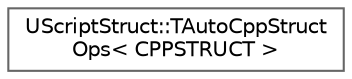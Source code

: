 digraph "Graphical Class Hierarchy"
{
 // INTERACTIVE_SVG=YES
 // LATEX_PDF_SIZE
  bgcolor="transparent";
  edge [fontname=Helvetica,fontsize=10,labelfontname=Helvetica,labelfontsize=10];
  node [fontname=Helvetica,fontsize=10,shape=box,height=0.2,width=0.4];
  rankdir="LR";
  Node0 [id="Node000000",label="UScriptStruct::TAutoCppStruct\lOps\< CPPSTRUCT \>",height=0.2,width=0.4,color="grey40", fillcolor="white", style="filled",URL="$d7/d93/structUScriptStruct_1_1TAutoCppStructOps.html",tooltip="Template for noexport classes to autoregister before main starts."];
}

